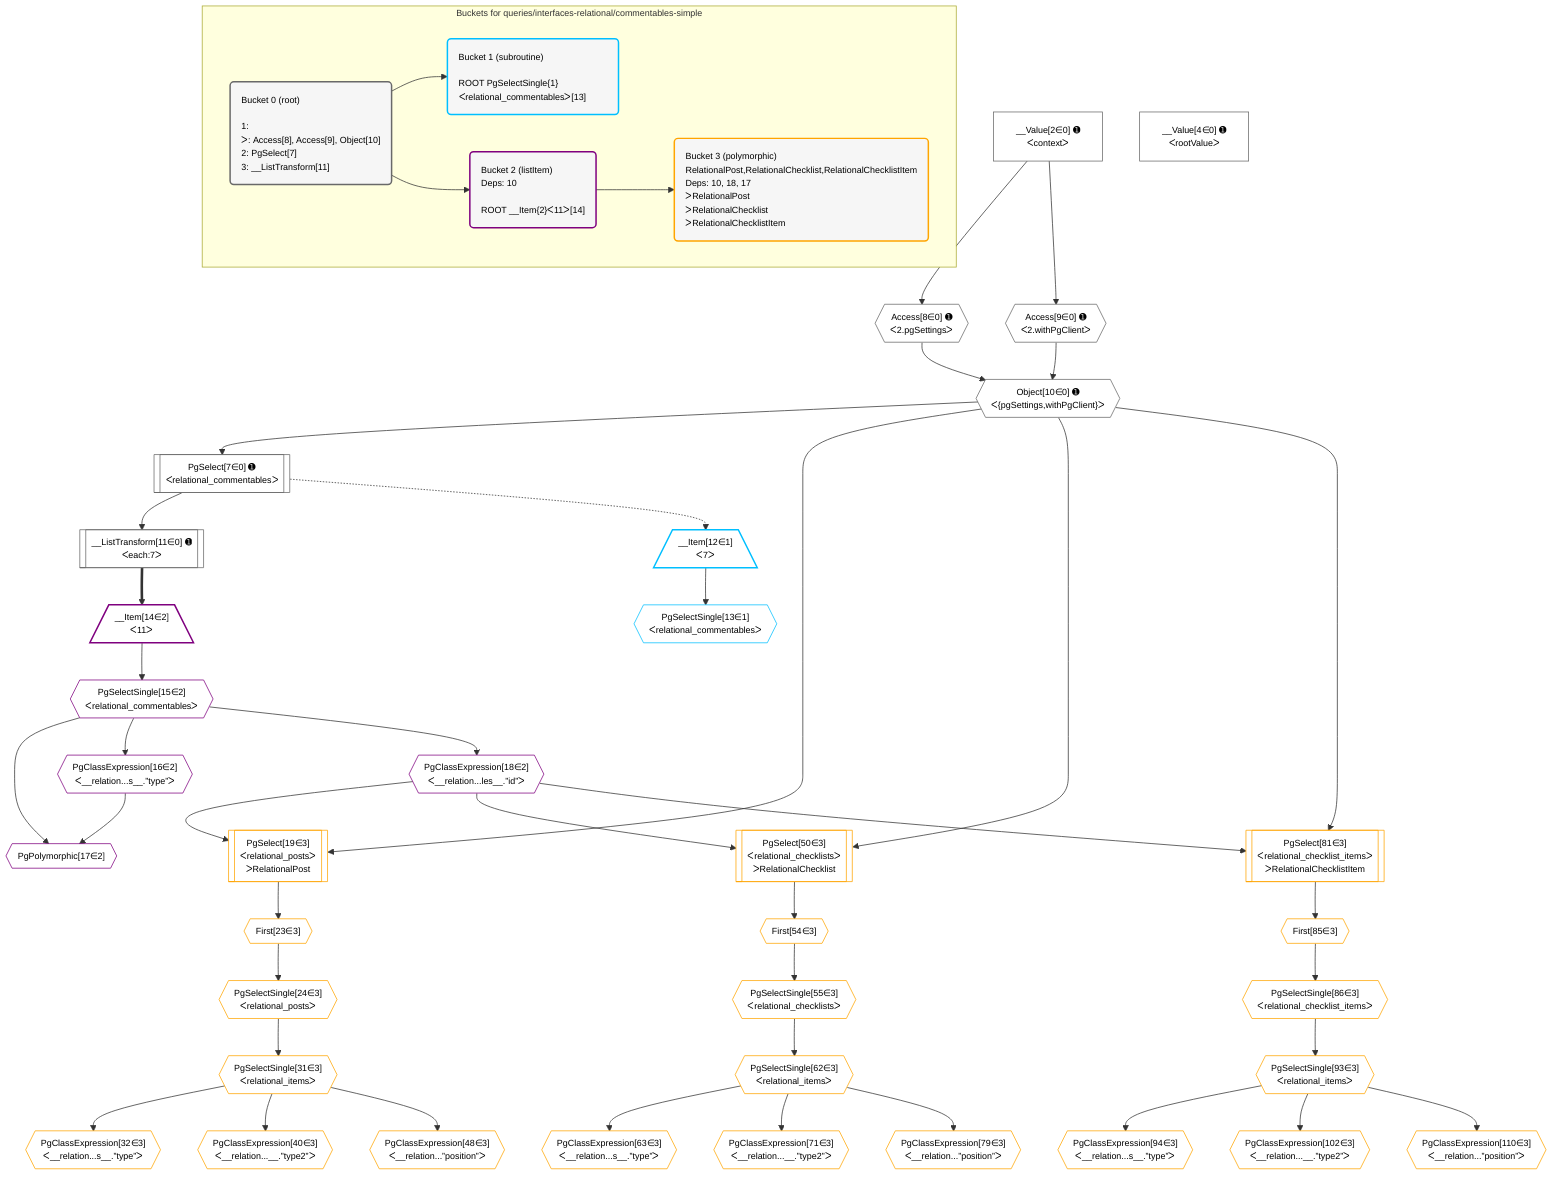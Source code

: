 %%{init: {'themeVariables': { 'fontSize': '12px'}}}%%
graph TD
    classDef path fill:#eee,stroke:#000,color:#000
    classDef plan fill:#fff,stroke-width:1px,color:#000
    classDef itemplan fill:#fff,stroke-width:2px,color:#000
    classDef unbatchedplan fill:#dff,stroke-width:1px,color:#000
    classDef sideeffectplan fill:#fcc,stroke-width:2px,color:#000
    classDef bucket fill:#f6f6f6,color:#000,stroke-width:2px,text-align:left


    %% plan dependencies
    Object10{{"Object[10∈0] ➊<br />ᐸ{pgSettings,withPgClient}ᐳ"}}:::plan
    Access8{{"Access[8∈0] ➊<br />ᐸ2.pgSettingsᐳ"}}:::plan
    Access9{{"Access[9∈0] ➊<br />ᐸ2.withPgClientᐳ"}}:::plan
    Access8 & Access9 --> Object10
    PgSelect7[["PgSelect[7∈0] ➊<br />ᐸrelational_commentablesᐳ"]]:::plan
    Object10 --> PgSelect7
    __Value2["__Value[2∈0] ➊<br />ᐸcontextᐳ"]:::plan
    __Value2 --> Access8
    __Value2 --> Access9
    __ListTransform11[["__ListTransform[11∈0] ➊<br />ᐸeach:7ᐳ"]]:::plan
    PgSelect7 --> __ListTransform11
    __Value4["__Value[4∈0] ➊<br />ᐸrootValueᐳ"]:::plan
    __Item12[/"__Item[12∈1]<br />ᐸ7ᐳ"\]:::itemplan
    PgSelect7 -.-> __Item12
    PgSelectSingle13{{"PgSelectSingle[13∈1]<br />ᐸrelational_commentablesᐳ"}}:::plan
    __Item12 --> PgSelectSingle13
    PgPolymorphic17{{"PgPolymorphic[17∈2]"}}:::plan
    PgSelectSingle15{{"PgSelectSingle[15∈2]<br />ᐸrelational_commentablesᐳ"}}:::plan
    PgClassExpression16{{"PgClassExpression[16∈2]<br />ᐸ__relation...s__.”type”ᐳ"}}:::plan
    PgSelectSingle15 & PgClassExpression16 --> PgPolymorphic17
    __Item14[/"__Item[14∈2]<br />ᐸ11ᐳ"\]:::itemplan
    __ListTransform11 ==> __Item14
    __Item14 --> PgSelectSingle15
    PgSelectSingle15 --> PgClassExpression16
    PgClassExpression18{{"PgClassExpression[18∈2]<br />ᐸ__relation...les__.”id”ᐳ"}}:::plan
    PgSelectSingle15 --> PgClassExpression18
    PgSelect19[["PgSelect[19∈3]<br />ᐸrelational_postsᐳ<br />ᐳRelationalPost"]]:::plan
    Object10 & PgClassExpression18 --> PgSelect19
    PgSelect50[["PgSelect[50∈3]<br />ᐸrelational_checklistsᐳ<br />ᐳRelationalChecklist"]]:::plan
    Object10 & PgClassExpression18 --> PgSelect50
    PgSelect81[["PgSelect[81∈3]<br />ᐸrelational_checklist_itemsᐳ<br />ᐳRelationalChecklistItem"]]:::plan
    Object10 & PgClassExpression18 --> PgSelect81
    First23{{"First[23∈3]"}}:::plan
    PgSelect19 --> First23
    PgSelectSingle24{{"PgSelectSingle[24∈3]<br />ᐸrelational_postsᐳ"}}:::plan
    First23 --> PgSelectSingle24
    PgSelectSingle31{{"PgSelectSingle[31∈3]<br />ᐸrelational_itemsᐳ"}}:::plan
    PgSelectSingle24 --> PgSelectSingle31
    PgClassExpression32{{"PgClassExpression[32∈3]<br />ᐸ__relation...s__.”type”ᐳ"}}:::plan
    PgSelectSingle31 --> PgClassExpression32
    PgClassExpression40{{"PgClassExpression[40∈3]<br />ᐸ__relation...__.”type2”ᐳ"}}:::plan
    PgSelectSingle31 --> PgClassExpression40
    PgClassExpression48{{"PgClassExpression[48∈3]<br />ᐸ__relation...”position”ᐳ"}}:::plan
    PgSelectSingle31 --> PgClassExpression48
    First54{{"First[54∈3]"}}:::plan
    PgSelect50 --> First54
    PgSelectSingle55{{"PgSelectSingle[55∈3]<br />ᐸrelational_checklistsᐳ"}}:::plan
    First54 --> PgSelectSingle55
    PgSelectSingle62{{"PgSelectSingle[62∈3]<br />ᐸrelational_itemsᐳ"}}:::plan
    PgSelectSingle55 --> PgSelectSingle62
    PgClassExpression63{{"PgClassExpression[63∈3]<br />ᐸ__relation...s__.”type”ᐳ"}}:::plan
    PgSelectSingle62 --> PgClassExpression63
    PgClassExpression71{{"PgClassExpression[71∈3]<br />ᐸ__relation...__.”type2”ᐳ"}}:::plan
    PgSelectSingle62 --> PgClassExpression71
    PgClassExpression79{{"PgClassExpression[79∈3]<br />ᐸ__relation...”position”ᐳ"}}:::plan
    PgSelectSingle62 --> PgClassExpression79
    First85{{"First[85∈3]"}}:::plan
    PgSelect81 --> First85
    PgSelectSingle86{{"PgSelectSingle[86∈3]<br />ᐸrelational_checklist_itemsᐳ"}}:::plan
    First85 --> PgSelectSingle86
    PgSelectSingle93{{"PgSelectSingle[93∈3]<br />ᐸrelational_itemsᐳ"}}:::plan
    PgSelectSingle86 --> PgSelectSingle93
    PgClassExpression94{{"PgClassExpression[94∈3]<br />ᐸ__relation...s__.”type”ᐳ"}}:::plan
    PgSelectSingle93 --> PgClassExpression94
    PgClassExpression102{{"PgClassExpression[102∈3]<br />ᐸ__relation...__.”type2”ᐳ"}}:::plan
    PgSelectSingle93 --> PgClassExpression102
    PgClassExpression110{{"PgClassExpression[110∈3]<br />ᐸ__relation...”position”ᐳ"}}:::plan
    PgSelectSingle93 --> PgClassExpression110

    %% define steps

    subgraph "Buckets for queries/interfaces-relational/commentables-simple"
    Bucket0("Bucket 0 (root)<br /><br />1: <br />ᐳ: Access[8], Access[9], Object[10]<br />2: PgSelect[7]<br />3: __ListTransform[11]"):::bucket
    classDef bucket0 stroke:#696969
    class Bucket0,__Value2,__Value4,PgSelect7,Access8,Access9,Object10,__ListTransform11 bucket0
    Bucket1("Bucket 1 (subroutine)<br /><br />ROOT PgSelectSingle{1}ᐸrelational_commentablesᐳ[13]"):::bucket
    classDef bucket1 stroke:#00bfff
    class Bucket1,__Item12,PgSelectSingle13 bucket1
    Bucket2("Bucket 2 (listItem)<br />Deps: 10<br /><br />ROOT __Item{2}ᐸ11ᐳ[14]"):::bucket
    classDef bucket2 stroke:#7f007f
    class Bucket2,__Item14,PgSelectSingle15,PgClassExpression16,PgPolymorphic17,PgClassExpression18 bucket2
    Bucket3("Bucket 3 (polymorphic)<br />RelationalPost,RelationalChecklist,RelationalChecklistItem<br />Deps: 10, 18, 17<br />ᐳRelationalPost<br />ᐳRelationalChecklist<br />ᐳRelationalChecklistItem"):::bucket
    classDef bucket3 stroke:#ffa500
    class Bucket3,PgSelect19,First23,PgSelectSingle24,PgSelectSingle31,PgClassExpression32,PgClassExpression40,PgClassExpression48,PgSelect50,First54,PgSelectSingle55,PgSelectSingle62,PgClassExpression63,PgClassExpression71,PgClassExpression79,PgSelect81,First85,PgSelectSingle86,PgSelectSingle93,PgClassExpression94,PgClassExpression102,PgClassExpression110 bucket3
    Bucket0 --> Bucket1 & Bucket2
    Bucket2 --> Bucket3
    end